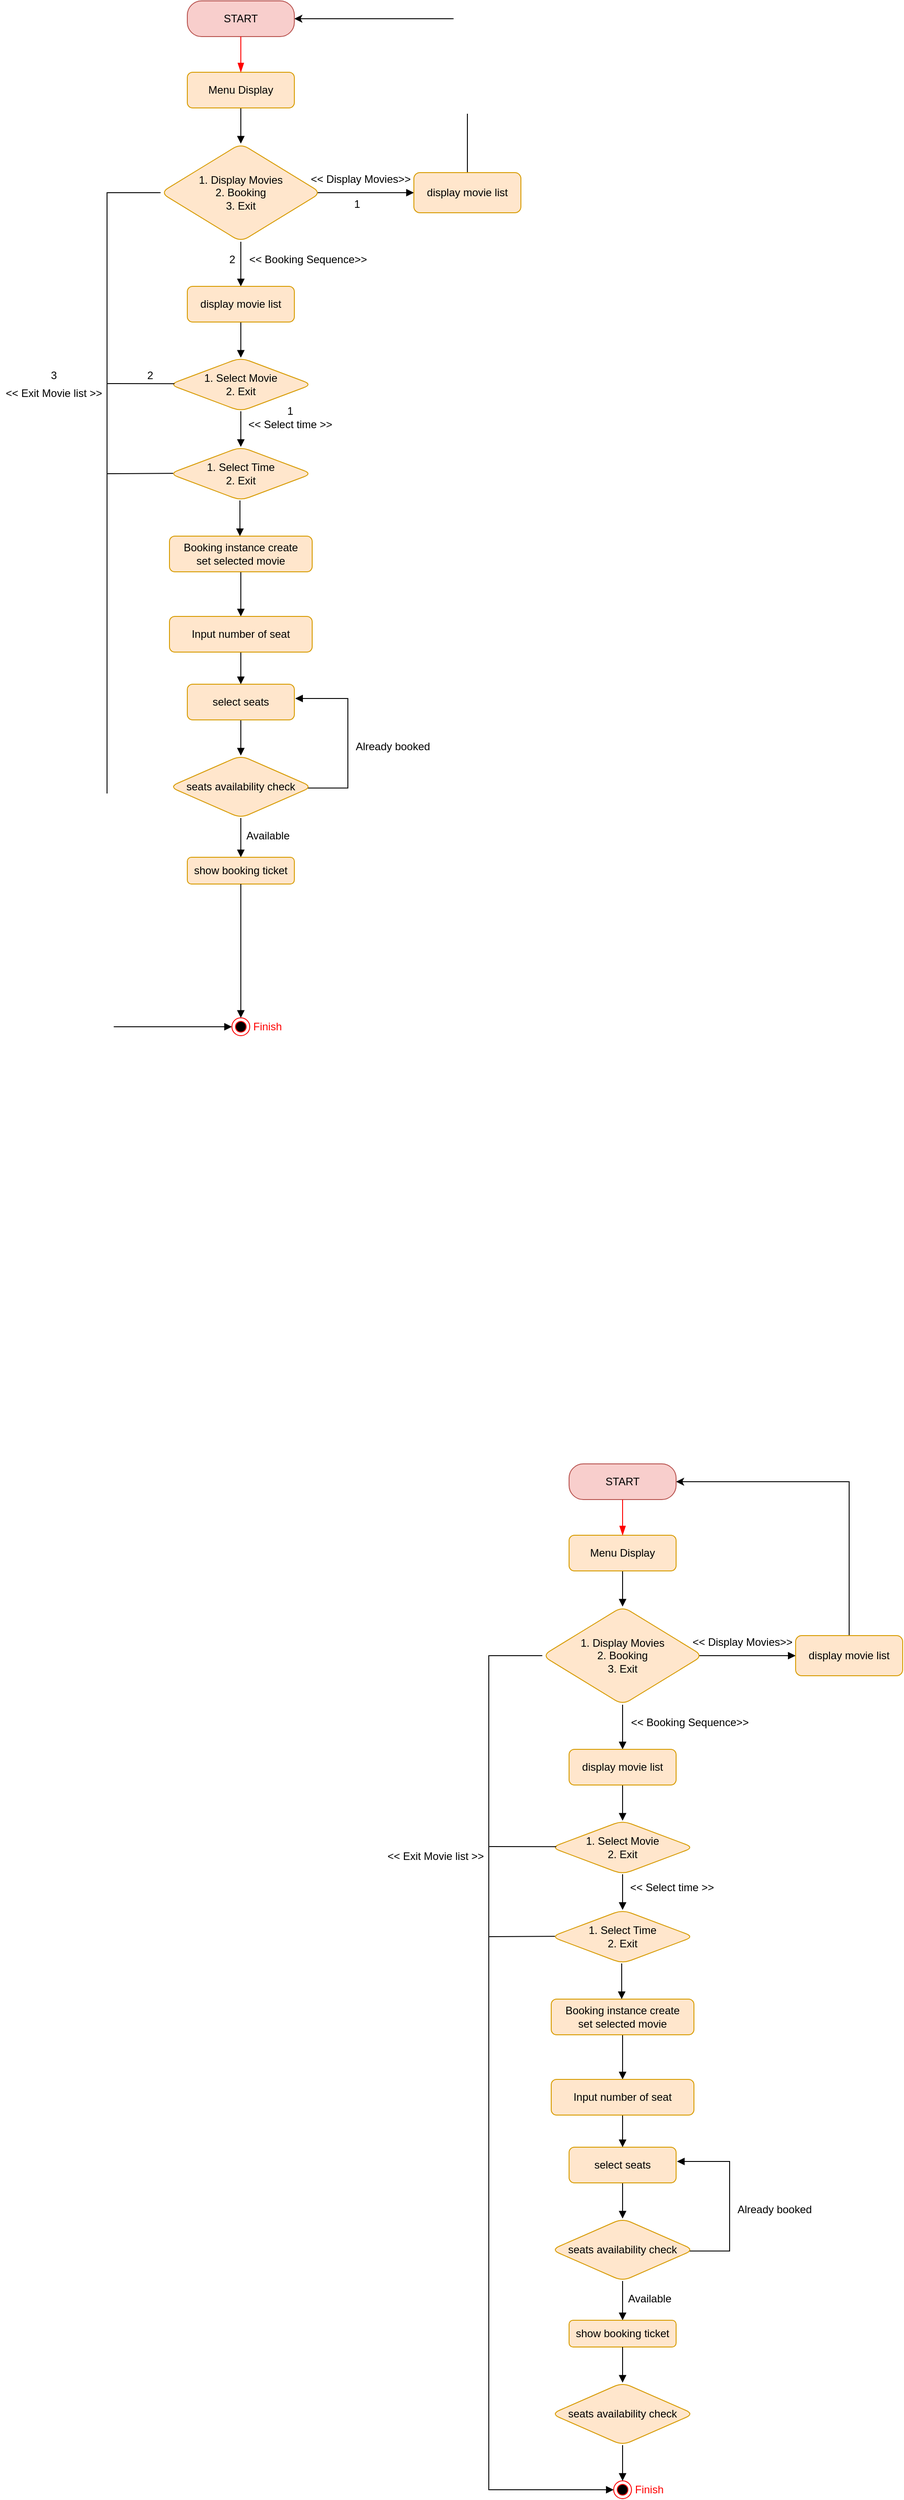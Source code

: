 <mxfile version="14.5.4" type="device"><diagram id="C5RBs43oDa-KdzZeNtuy" name="Page-1"><mxGraphModel dx="1666" dy="898" grid="1" gridSize="10" guides="1" tooltips="1" connect="1" arrows="1" fold="1" page="1" pageScale="1" pageWidth="827" pageHeight="1169" math="0" shadow="0"><root><mxCell id="WIyWlLk6GJQsqaUBKTNV-0"/><mxCell id="WIyWlLk6GJQsqaUBKTNV-1" parent="WIyWlLk6GJQsqaUBKTNV-0"/><mxCell id="U3DA3G5UchKtkNMIypQE-3" value="" style="edgeStyle=orthogonalEdgeStyle;rounded=0;orthogonalLoop=1;jettySize=auto;html=1;endArrow=block;endFill=1;" parent="WIyWlLk6GJQsqaUBKTNV-1" source="U3DA3G5UchKtkNMIypQE-0" target="U3DA3G5UchKtkNMIypQE-2" edge="1"><mxGeometry relative="1" as="geometry"/></mxCell><mxCell id="U3DA3G5UchKtkNMIypQE-0" value="Menu Display" style="rounded=1;whiteSpace=wrap;html=1;fontSize=12;glass=0;strokeWidth=1;shadow=0;fillColor=#ffe6cc;strokeColor=#d79b00;" parent="WIyWlLk6GJQsqaUBKTNV-1" vertex="1"><mxGeometry x="332" y="80" width="120" height="40" as="geometry"/></mxCell><mxCell id="U3DA3G5UchKtkNMIypQE-8" value="" style="edgeStyle=orthogonalEdgeStyle;rounded=0;orthogonalLoop=1;jettySize=auto;html=1;exitX=0.974;exitY=0.489;exitDx=0;exitDy=0;exitPerimeter=0;endArrow=block;endFill=1;" parent="WIyWlLk6GJQsqaUBKTNV-1" source="U3DA3G5UchKtkNMIypQE-2" target="U3DA3G5UchKtkNMIypQE-7" edge="1"><mxGeometry relative="1" as="geometry"><Array as="points"><mxPoint x="477" y="215"/></Array></mxGeometry></mxCell><mxCell id="U3DA3G5UchKtkNMIypQE-12" value="" style="edgeStyle=orthogonalEdgeStyle;rounded=0;orthogonalLoop=1;jettySize=auto;html=1;endArrow=block;endFill=1;" parent="WIyWlLk6GJQsqaUBKTNV-1" source="U3DA3G5UchKtkNMIypQE-2" target="U3DA3G5UchKtkNMIypQE-11" edge="1"><mxGeometry relative="1" as="geometry"/></mxCell><mxCell id="U3DA3G5UchKtkNMIypQE-18" value="" style="edgeStyle=orthogonalEdgeStyle;rounded=0;orthogonalLoop=1;jettySize=auto;html=1;entryX=0;entryY=0.5;entryDx=0;entryDy=0;endArrow=block;endFill=1;" parent="WIyWlLk6GJQsqaUBKTNV-1" source="U3DA3G5UchKtkNMIypQE-2" target="hKH0o7Udo-h21pj9CWlc-1" edge="1"><mxGeometry relative="1" as="geometry"><Array as="points"><mxPoint x="242" y="215"/><mxPoint x="242" y="1150"/></Array><mxPoint x="382" y="930" as="targetPoint"/></mxGeometry></mxCell><mxCell id="U3DA3G5UchKtkNMIypQE-2" value="1. Display Movies&lt;br&gt;2. Booking&lt;br&gt;3. Exit" style="rhombus;whiteSpace=wrap;html=1;rounded=1;shadow=0;strokeWidth=1;glass=0;fillColor=#ffe6cc;strokeColor=#d79b00;" parent="WIyWlLk6GJQsqaUBKTNV-1" vertex="1"><mxGeometry x="302" y="160" width="180" height="110" as="geometry"/></mxCell><mxCell id="U3DA3G5UchKtkNMIypQE-10" value="" style="edgeStyle=orthogonalEdgeStyle;rounded=0;orthogonalLoop=1;jettySize=auto;html=1;entryX=1;entryY=0.5;entryDx=0;entryDy=0;" parent="WIyWlLk6GJQsqaUBKTNV-1" source="U3DA3G5UchKtkNMIypQE-7" target="hKH0o7Udo-h21pj9CWlc-2" edge="1"><mxGeometry relative="1" as="geometry"><mxPoint x="452" y="-20.0" as="targetPoint"/><Array as="points"><mxPoint x="646" y="20"/></Array></mxGeometry></mxCell><mxCell id="U3DA3G5UchKtkNMIypQE-7" value="display movie list" style="whiteSpace=wrap;html=1;rounded=1;shadow=0;strokeWidth=1;glass=0;fillColor=#ffe6cc;strokeColor=#d79b00;" parent="WIyWlLk6GJQsqaUBKTNV-1" vertex="1"><mxGeometry x="586" y="192.5" width="120" height="45" as="geometry"/></mxCell><mxCell id="U3DA3G5UchKtkNMIypQE-20" value="" style="edgeStyle=orthogonalEdgeStyle;rounded=0;orthogonalLoop=1;jettySize=auto;html=1;endArrow=block;endFill=1;" parent="WIyWlLk6GJQsqaUBKTNV-1" source="U3DA3G5UchKtkNMIypQE-11" target="U3DA3G5UchKtkNMIypQE-19" edge="1"><mxGeometry relative="1" as="geometry"/></mxCell><mxCell id="U3DA3G5UchKtkNMIypQE-11" value="&lt;span&gt;display movie list&lt;/span&gt;" style="whiteSpace=wrap;html=1;rounded=1;shadow=0;strokeWidth=1;glass=0;fillColor=#ffe6cc;strokeColor=#d79b00;" parent="WIyWlLk6GJQsqaUBKTNV-1" vertex="1"><mxGeometry x="332" y="320" width="120" height="40" as="geometry"/></mxCell><mxCell id="U3DA3G5UchKtkNMIypQE-13" value="&amp;lt;&amp;lt; Display Movies&amp;gt;&amp;gt;" style="text;html=1;align=center;verticalAlign=middle;resizable=0;points=[];autosize=1;" parent="WIyWlLk6GJQsqaUBKTNV-1" vertex="1"><mxGeometry x="461" y="190" width="130" height="20" as="geometry"/></mxCell><mxCell id="U3DA3G5UchKtkNMIypQE-14" value="&amp;lt;&amp;lt; Booking Sequence&amp;gt;&amp;gt;" style="text;html=1;align=center;verticalAlign=middle;resizable=0;points=[];autosize=1;" parent="WIyWlLk6GJQsqaUBKTNV-1" vertex="1"><mxGeometry x="392" y="280" width="150" height="20" as="geometry"/></mxCell><mxCell id="U3DA3G5UchKtkNMIypQE-27" value="" style="edgeStyle=orthogonalEdgeStyle;rounded=0;orthogonalLoop=1;jettySize=auto;html=1;endArrow=block;endFill=1;" parent="WIyWlLk6GJQsqaUBKTNV-1" source="U3DA3G5UchKtkNMIypQE-19" edge="1"><mxGeometry relative="1" as="geometry"><mxPoint x="392" y="500" as="targetPoint"/><Array as="points"><mxPoint x="392" y="500"/><mxPoint x="392" y="500"/></Array></mxGeometry></mxCell><mxCell id="U3DA3G5UchKtkNMIypQE-19" value="1. Select Movie&lt;br&gt;2. Exit" style="rhombus;whiteSpace=wrap;html=1;rounded=1;shadow=0;strokeWidth=1;glass=0;fillColor=#ffe6cc;strokeColor=#d79b00;" parent="WIyWlLk6GJQsqaUBKTNV-1" vertex="1"><mxGeometry x="312" y="400" width="160" height="60" as="geometry"/></mxCell><mxCell id="U3DA3G5UchKtkNMIypQE-22" value="&amp;lt;&amp;lt; Exit Movie list &amp;gt;&amp;gt;" style="text;html=1;align=center;verticalAlign=middle;resizable=0;points=[];autosize=1;" parent="WIyWlLk6GJQsqaUBKTNV-1" vertex="1"><mxGeometry x="122" y="430" width="120" height="20" as="geometry"/></mxCell><mxCell id="U3DA3G5UchKtkNMIypQE-29" value="" style="edgeStyle=orthogonalEdgeStyle;rounded=0;orthogonalLoop=1;jettySize=auto;html=1;endArrow=block;endFill=1;exitX=0.5;exitY=1;exitDx=0;exitDy=0;" parent="WIyWlLk6GJQsqaUBKTNV-1" source="U3DA3G5UchKtkNMIypQE-26" edge="1"><mxGeometry relative="1" as="geometry"><mxPoint x="392" y="650" as="sourcePoint"/><mxPoint x="392" y="690" as="targetPoint"/><Array as="points"/></mxGeometry></mxCell><mxCell id="U3DA3G5UchKtkNMIypQE-26" value="Booking instance create&lt;br&gt;set selected movie" style="whiteSpace=wrap;html=1;rounded=1;shadow=0;strokeWidth=1;glass=0;fillColor=#ffe6cc;strokeColor=#d79b00;" parent="WIyWlLk6GJQsqaUBKTNV-1" vertex="1"><mxGeometry x="312" y="600" width="160" height="40" as="geometry"/></mxCell><mxCell id="U3DA3G5UchKtkNMIypQE-33" value="" style="edgeStyle=orthogonalEdgeStyle;rounded=0;orthogonalLoop=1;jettySize=auto;html=1;endArrow=block;endFill=1;" parent="WIyWlLk6GJQsqaUBKTNV-1" source="U3DA3G5UchKtkNMIypQE-28" target="U3DA3G5UchKtkNMIypQE-32" edge="1"><mxGeometry relative="1" as="geometry"><Array as="points"><mxPoint x="392" y="800"/><mxPoint x="392" y="800"/></Array></mxGeometry></mxCell><mxCell id="U3DA3G5UchKtkNMIypQE-28" value="select seats" style="whiteSpace=wrap;html=1;rounded=1;shadow=0;strokeWidth=1;glass=0;fillColor=#ffe6cc;strokeColor=#d79b00;" parent="WIyWlLk6GJQsqaUBKTNV-1" vertex="1"><mxGeometry x="332" y="766" width="120" height="40" as="geometry"/></mxCell><mxCell id="U3DA3G5UchKtkNMIypQE-37" value="" style="edgeStyle=orthogonalEdgeStyle;rounded=0;orthogonalLoop=1;jettySize=auto;html=1;endArrow=block;endFill=1;" parent="WIyWlLk6GJQsqaUBKTNV-1" source="U3DA3G5UchKtkNMIypQE-32" target="U3DA3G5UchKtkNMIypQE-36" edge="1"><mxGeometry relative="1" as="geometry"/></mxCell><mxCell id="U3DA3G5UchKtkNMIypQE-39" value="" style="edgeStyle=orthogonalEdgeStyle;rounded=0;orthogonalLoop=1;jettySize=auto;html=1;entryX=1.008;entryY=0.4;entryDx=0;entryDy=0;entryPerimeter=0;endArrow=block;endFill=1;exitX=0.95;exitY=0.52;exitDx=0;exitDy=0;exitPerimeter=0;" parent="WIyWlLk6GJQsqaUBKTNV-1" source="U3DA3G5UchKtkNMIypQE-32" target="U3DA3G5UchKtkNMIypQE-28" edge="1"><mxGeometry relative="1" as="geometry"><mxPoint x="572" y="861" as="targetPoint"/><Array as="points"><mxPoint x="512" y="882"/><mxPoint x="512" y="782"/></Array></mxGeometry></mxCell><mxCell id="U3DA3G5UchKtkNMIypQE-32" value="seats availability check" style="rhombus;whiteSpace=wrap;html=1;rounded=1;shadow=0;strokeWidth=1;glass=0;fillColor=#ffe6cc;strokeColor=#d79b00;" parent="WIyWlLk6GJQsqaUBKTNV-1" vertex="1"><mxGeometry x="312" y="846" width="160" height="70" as="geometry"/></mxCell><mxCell id="U3DA3G5UchKtkNMIypQE-36" value="show booking ticket" style="whiteSpace=wrap;html=1;rounded=1;shadow=0;strokeWidth=1;glass=0;fillColor=#ffe6cc;strokeColor=#d79b00;" parent="WIyWlLk6GJQsqaUBKTNV-1" vertex="1"><mxGeometry x="332" y="960" width="120" height="30" as="geometry"/></mxCell><mxCell id="U3DA3G5UchKtkNMIypQE-41" value="Available" style="text;html=1;align=center;verticalAlign=middle;resizable=0;points=[];autosize=1;" parent="WIyWlLk6GJQsqaUBKTNV-1" vertex="1"><mxGeometry x="392" y="926" width="60" height="20" as="geometry"/></mxCell><mxCell id="U3DA3G5UchKtkNMIypQE-42" value="&amp;lt;&amp;lt; Select time &amp;gt;&amp;gt;" style="text;html=1;align=center;verticalAlign=middle;resizable=0;points=[];autosize=1;" parent="WIyWlLk6GJQsqaUBKTNV-1" vertex="1"><mxGeometry x="392" y="465" width="110" height="20" as="geometry"/></mxCell><mxCell id="hKH0o7Udo-h21pj9CWlc-2" value="START" style="rounded=1;whiteSpace=wrap;html=1;arcSize=40;fillColor=#f8cecc;strokeColor=#b85450;" parent="WIyWlLk6GJQsqaUBKTNV-1" vertex="1"><mxGeometry x="332" width="120" height="40" as="geometry"/></mxCell><mxCell id="hKH0o7Udo-h21pj9CWlc-3" value="" style="edgeStyle=orthogonalEdgeStyle;html=1;verticalAlign=bottom;endArrow=blockThin;endSize=8;strokeColor=#ff0000;entryX=0.5;entryY=0;entryDx=0;entryDy=0;endFill=1;" parent="WIyWlLk6GJQsqaUBKTNV-1" source="hKH0o7Udo-h21pj9CWlc-2" target="U3DA3G5UchKtkNMIypQE-0" edge="1"><mxGeometry relative="1" as="geometry"><mxPoint x="312" y="40" as="targetPoint"/></mxGeometry></mxCell><mxCell id="hKH0o7Udo-h21pj9CWlc-4" value="Finish" style="text;html=1;strokeColor=none;fillColor=none;align=center;verticalAlign=middle;whiteSpace=wrap;rounded=0;fontColor=#FF0000;" parent="WIyWlLk6GJQsqaUBKTNV-1" vertex="1"><mxGeometry x="402" y="1145" width="40" height="10" as="geometry"/></mxCell><mxCell id="hKH0o7Udo-h21pj9CWlc-6" value="" style="endArrow=none;html=1;entryX=0.035;entryY=0.486;entryDx=0;entryDy=0;entryPerimeter=0;" parent="WIyWlLk6GJQsqaUBKTNV-1" target="U3DA3G5UchKtkNMIypQE-19" edge="1"><mxGeometry width="50" height="50" relative="1" as="geometry"><mxPoint x="242" y="429" as="sourcePoint"/><mxPoint x="322" y="410" as="targetPoint"/></mxGeometry></mxCell><mxCell id="hKH0o7Udo-h21pj9CWlc-9" value="1. Select Time&lt;br&gt;2. Exit" style="rhombus;whiteSpace=wrap;html=1;rounded=1;shadow=0;strokeWidth=1;glass=0;fillColor=#ffe6cc;strokeColor=#d79b00;" parent="WIyWlLk6GJQsqaUBKTNV-1" vertex="1"><mxGeometry x="312" y="500" width="160" height="60" as="geometry"/></mxCell><mxCell id="hKH0o7Udo-h21pj9CWlc-10" value="" style="endArrow=none;html=1;entryX=0.026;entryY=0.493;entryDx=0;entryDy=0;entryPerimeter=0;" parent="WIyWlLk6GJQsqaUBKTNV-1" target="hKH0o7Udo-h21pj9CWlc-9" edge="1"><mxGeometry width="50" height="50" relative="1" as="geometry"><mxPoint x="242" y="530" as="sourcePoint"/><mxPoint x="412" y="560" as="targetPoint"/></mxGeometry></mxCell><mxCell id="hKH0o7Udo-h21pj9CWlc-11" value="" style="edgeStyle=orthogonalEdgeStyle;rounded=0;orthogonalLoop=1;jettySize=auto;html=1;endArrow=block;endFill=1;" parent="WIyWlLk6GJQsqaUBKTNV-1" edge="1"><mxGeometry relative="1" as="geometry"><mxPoint x="391" y="560" as="sourcePoint"/><mxPoint x="391" y="600" as="targetPoint"/><Array as="points"><mxPoint x="391" y="600"/><mxPoint x="391" y="600"/></Array></mxGeometry></mxCell><mxCell id="hKH0o7Udo-h21pj9CWlc-14" value="" style="edgeStyle=orthogonalEdgeStyle;rounded=0;orthogonalLoop=1;jettySize=auto;html=1;endArrow=block;endFill=1;" parent="WIyWlLk6GJQsqaUBKTNV-1" edge="1"><mxGeometry relative="1" as="geometry"><mxPoint x="392" y="706" as="sourcePoint"/><mxPoint x="392" y="766" as="targetPoint"/><Array as="points"><mxPoint x="392" y="756"/><mxPoint x="392" y="756"/></Array></mxGeometry></mxCell><mxCell id="hKH0o7Udo-h21pj9CWlc-16" value="Input number of seat" style="whiteSpace=wrap;html=1;rounded=1;shadow=0;strokeWidth=1;glass=0;fillColor=#ffe6cc;strokeColor=#d79b00;" parent="WIyWlLk6GJQsqaUBKTNV-1" vertex="1"><mxGeometry x="312" y="690" width="160" height="40" as="geometry"/></mxCell><mxCell id="hKH0o7Udo-h21pj9CWlc-20" value="" style="edgeStyle=orthogonalEdgeStyle;rounded=0;orthogonalLoop=1;jettySize=auto;html=1;endArrow=block;endFill=1;exitX=0.5;exitY=1;exitDx=0;exitDy=0;entryX=0.5;entryY=0;entryDx=0;entryDy=0;" parent="WIyWlLk6GJQsqaUBKTNV-1" source="U3DA3G5UchKtkNMIypQE-36" edge="1" target="hKH0o7Udo-h21pj9CWlc-1"><mxGeometry relative="1" as="geometry"><mxPoint x="402" y="926" as="sourcePoint"/><mxPoint x="670" y="820" as="targetPoint"/><Array as="points"/></mxGeometry></mxCell><mxCell id="hKH0o7Udo-h21pj9CWlc-23" value="Already booked" style="text;html=1;align=center;verticalAlign=middle;resizable=0;points=[];autosize=1;" parent="WIyWlLk6GJQsqaUBKTNV-1" vertex="1"><mxGeometry x="512" y="826" width="100" height="20" as="geometry"/></mxCell><mxCell id="hKH0o7Udo-h21pj9CWlc-1" value="" style="ellipse;html=1;shape=endState;fillColor=#000000;strokeColor=#ff0000;" parent="WIyWlLk6GJQsqaUBKTNV-1" vertex="1"><mxGeometry x="382" y="1140" width="20" height="20" as="geometry"/></mxCell><mxCell id="hKH0o7Udo-h21pj9CWlc-80" value="" style="edgeStyle=orthogonalEdgeStyle;rounded=0;orthogonalLoop=1;jettySize=auto;html=1;endArrow=block;endFill=1;" parent="WIyWlLk6GJQsqaUBKTNV-1" source="hKH0o7Udo-h21pj9CWlc-81" target="hKH0o7Udo-h21pj9CWlc-85" edge="1"><mxGeometry relative="1" as="geometry"/></mxCell><mxCell id="hKH0o7Udo-h21pj9CWlc-81" value="Menu Display" style="rounded=1;whiteSpace=wrap;html=1;fontSize=12;glass=0;strokeWidth=1;shadow=0;fillColor=#ffe6cc;strokeColor=#d79b00;" parent="WIyWlLk6GJQsqaUBKTNV-1" vertex="1"><mxGeometry x="760" y="1720" width="120" height="40" as="geometry"/></mxCell><mxCell id="hKH0o7Udo-h21pj9CWlc-82" value="" style="edgeStyle=orthogonalEdgeStyle;rounded=0;orthogonalLoop=1;jettySize=auto;html=1;exitX=0.974;exitY=0.489;exitDx=0;exitDy=0;exitPerimeter=0;endArrow=block;endFill=1;" parent="WIyWlLk6GJQsqaUBKTNV-1" source="hKH0o7Udo-h21pj9CWlc-85" target="hKH0o7Udo-h21pj9CWlc-87" edge="1"><mxGeometry relative="1" as="geometry"><Array as="points"><mxPoint x="905" y="1855"/></Array></mxGeometry></mxCell><mxCell id="hKH0o7Udo-h21pj9CWlc-83" value="" style="edgeStyle=orthogonalEdgeStyle;rounded=0;orthogonalLoop=1;jettySize=auto;html=1;endArrow=block;endFill=1;" parent="WIyWlLk6GJQsqaUBKTNV-1" source="hKH0o7Udo-h21pj9CWlc-85" target="hKH0o7Udo-h21pj9CWlc-89" edge="1"><mxGeometry relative="1" as="geometry"/></mxCell><mxCell id="hKH0o7Udo-h21pj9CWlc-84" value="" style="edgeStyle=orthogonalEdgeStyle;rounded=0;orthogonalLoop=1;jettySize=auto;html=1;entryX=0;entryY=0.5;entryDx=0;entryDy=0;endArrow=block;endFill=1;" parent="WIyWlLk6GJQsqaUBKTNV-1" source="hKH0o7Udo-h21pj9CWlc-85" target="hKH0o7Udo-h21pj9CWlc-117" edge="1"><mxGeometry relative="1" as="geometry"><Array as="points"><mxPoint x="670" y="1855"/><mxPoint x="670" y="2790"/></Array><mxPoint x="810" y="2570" as="targetPoint"/></mxGeometry></mxCell><mxCell id="hKH0o7Udo-h21pj9CWlc-85" value="1. Display Movies&lt;br&gt;2. Booking&lt;br&gt;3. Exit" style="rhombus;whiteSpace=wrap;html=1;rounded=1;shadow=0;strokeWidth=1;glass=0;fillColor=#ffe6cc;strokeColor=#d79b00;" parent="WIyWlLk6GJQsqaUBKTNV-1" vertex="1"><mxGeometry x="730" y="1800" width="180" height="110" as="geometry"/></mxCell><mxCell id="hKH0o7Udo-h21pj9CWlc-86" value="" style="edgeStyle=orthogonalEdgeStyle;rounded=0;orthogonalLoop=1;jettySize=auto;html=1;entryX=1;entryY=0.5;entryDx=0;entryDy=0;" parent="WIyWlLk6GJQsqaUBKTNV-1" source="hKH0o7Udo-h21pj9CWlc-87" target="hKH0o7Udo-h21pj9CWlc-105" edge="1"><mxGeometry relative="1" as="geometry"><mxPoint x="880" y="1620" as="targetPoint"/><Array as="points"><mxPoint x="1074" y="1660"/></Array></mxGeometry></mxCell><mxCell id="hKH0o7Udo-h21pj9CWlc-87" value="display movie list" style="whiteSpace=wrap;html=1;rounded=1;shadow=0;strokeWidth=1;glass=0;fillColor=#ffe6cc;strokeColor=#d79b00;" parent="WIyWlLk6GJQsqaUBKTNV-1" vertex="1"><mxGeometry x="1014" y="1832.5" width="120" height="45" as="geometry"/></mxCell><mxCell id="hKH0o7Udo-h21pj9CWlc-88" value="" style="edgeStyle=orthogonalEdgeStyle;rounded=0;orthogonalLoop=1;jettySize=auto;html=1;endArrow=block;endFill=1;" parent="WIyWlLk6GJQsqaUBKTNV-1" source="hKH0o7Udo-h21pj9CWlc-89" target="hKH0o7Udo-h21pj9CWlc-93" edge="1"><mxGeometry relative="1" as="geometry"/></mxCell><mxCell id="hKH0o7Udo-h21pj9CWlc-89" value="&lt;span&gt;display movie list&lt;/span&gt;" style="whiteSpace=wrap;html=1;rounded=1;shadow=0;strokeWidth=1;glass=0;fillColor=#ffe6cc;strokeColor=#d79b00;" parent="WIyWlLk6GJQsqaUBKTNV-1" vertex="1"><mxGeometry x="760" y="1960" width="120" height="40" as="geometry"/></mxCell><mxCell id="hKH0o7Udo-h21pj9CWlc-90" value="&amp;lt;&amp;lt; Display Movies&amp;gt;&amp;gt;" style="text;html=1;align=center;verticalAlign=middle;resizable=0;points=[];autosize=1;" parent="WIyWlLk6GJQsqaUBKTNV-1" vertex="1"><mxGeometry x="889" y="1830" width="130" height="20" as="geometry"/></mxCell><mxCell id="hKH0o7Udo-h21pj9CWlc-91" value="&amp;lt;&amp;lt; Booking Sequence&amp;gt;&amp;gt;" style="text;html=1;align=center;verticalAlign=middle;resizable=0;points=[];autosize=1;" parent="WIyWlLk6GJQsqaUBKTNV-1" vertex="1"><mxGeometry x="820" y="1920" width="150" height="20" as="geometry"/></mxCell><mxCell id="hKH0o7Udo-h21pj9CWlc-92" value="" style="edgeStyle=orthogonalEdgeStyle;rounded=0;orthogonalLoop=1;jettySize=auto;html=1;endArrow=block;endFill=1;" parent="WIyWlLk6GJQsqaUBKTNV-1" source="hKH0o7Udo-h21pj9CWlc-93" edge="1"><mxGeometry relative="1" as="geometry"><mxPoint x="820" y="2140" as="targetPoint"/><Array as="points"><mxPoint x="820" y="2140"/><mxPoint x="820" y="2140"/></Array></mxGeometry></mxCell><mxCell id="hKH0o7Udo-h21pj9CWlc-93" value="1. Select Movie&lt;br&gt;2. Exit" style="rhombus;whiteSpace=wrap;html=1;rounded=1;shadow=0;strokeWidth=1;glass=0;fillColor=#ffe6cc;strokeColor=#d79b00;" parent="WIyWlLk6GJQsqaUBKTNV-1" vertex="1"><mxGeometry x="740" y="2040" width="160" height="60" as="geometry"/></mxCell><mxCell id="hKH0o7Udo-h21pj9CWlc-94" value="&amp;lt;&amp;lt; Exit Movie list &amp;gt;&amp;gt;" style="text;html=1;align=center;verticalAlign=middle;resizable=0;points=[];autosize=1;" parent="WIyWlLk6GJQsqaUBKTNV-1" vertex="1"><mxGeometry x="550" y="2070" width="120" height="20" as="geometry"/></mxCell><mxCell id="hKH0o7Udo-h21pj9CWlc-95" value="" style="edgeStyle=orthogonalEdgeStyle;rounded=0;orthogonalLoop=1;jettySize=auto;html=1;endArrow=block;endFill=1;exitX=0.5;exitY=1;exitDx=0;exitDy=0;" parent="WIyWlLk6GJQsqaUBKTNV-1" source="hKH0o7Udo-h21pj9CWlc-96" edge="1"><mxGeometry relative="1" as="geometry"><mxPoint x="820" y="2290" as="sourcePoint"/><mxPoint x="820" y="2330" as="targetPoint"/><Array as="points"/></mxGeometry></mxCell><mxCell id="hKH0o7Udo-h21pj9CWlc-96" value="Booking instance create&lt;br&gt;set selected movie" style="whiteSpace=wrap;html=1;rounded=1;shadow=0;strokeWidth=1;glass=0;fillColor=#ffe6cc;strokeColor=#d79b00;" parent="WIyWlLk6GJQsqaUBKTNV-1" vertex="1"><mxGeometry x="740" y="2240" width="160" height="40" as="geometry"/></mxCell><mxCell id="hKH0o7Udo-h21pj9CWlc-97" value="" style="edgeStyle=orthogonalEdgeStyle;rounded=0;orthogonalLoop=1;jettySize=auto;html=1;endArrow=block;endFill=1;" parent="WIyWlLk6GJQsqaUBKTNV-1" source="hKH0o7Udo-h21pj9CWlc-98" target="hKH0o7Udo-h21pj9CWlc-101" edge="1"><mxGeometry relative="1" as="geometry"><Array as="points"><mxPoint x="820" y="2440"/><mxPoint x="820" y="2440"/></Array></mxGeometry></mxCell><mxCell id="hKH0o7Udo-h21pj9CWlc-98" value="select seats" style="whiteSpace=wrap;html=1;rounded=1;shadow=0;strokeWidth=1;glass=0;fillColor=#ffe6cc;strokeColor=#d79b00;" parent="WIyWlLk6GJQsqaUBKTNV-1" vertex="1"><mxGeometry x="760" y="2406" width="120" height="40" as="geometry"/></mxCell><mxCell id="hKH0o7Udo-h21pj9CWlc-99" value="" style="edgeStyle=orthogonalEdgeStyle;rounded=0;orthogonalLoop=1;jettySize=auto;html=1;endArrow=block;endFill=1;" parent="WIyWlLk6GJQsqaUBKTNV-1" source="hKH0o7Udo-h21pj9CWlc-101" target="hKH0o7Udo-h21pj9CWlc-102" edge="1"><mxGeometry relative="1" as="geometry"/></mxCell><mxCell id="hKH0o7Udo-h21pj9CWlc-100" value="" style="edgeStyle=orthogonalEdgeStyle;rounded=0;orthogonalLoop=1;jettySize=auto;html=1;entryX=1.008;entryY=0.4;entryDx=0;entryDy=0;entryPerimeter=0;endArrow=block;endFill=1;exitX=0.95;exitY=0.52;exitDx=0;exitDy=0;exitPerimeter=0;" parent="WIyWlLk6GJQsqaUBKTNV-1" source="hKH0o7Udo-h21pj9CWlc-101" target="hKH0o7Udo-h21pj9CWlc-98" edge="1"><mxGeometry relative="1" as="geometry"><mxPoint x="1000" y="2501" as="targetPoint"/><Array as="points"><mxPoint x="940" y="2522"/><mxPoint x="940" y="2422"/></Array></mxGeometry></mxCell><mxCell id="hKH0o7Udo-h21pj9CWlc-101" value="seats availability check" style="rhombus;whiteSpace=wrap;html=1;rounded=1;shadow=0;strokeWidth=1;glass=0;fillColor=#ffe6cc;strokeColor=#d79b00;" parent="WIyWlLk6GJQsqaUBKTNV-1" vertex="1"><mxGeometry x="740" y="2486" width="160" height="70" as="geometry"/></mxCell><mxCell id="hKH0o7Udo-h21pj9CWlc-102" value="show booking ticket" style="whiteSpace=wrap;html=1;rounded=1;shadow=0;strokeWidth=1;glass=0;fillColor=#ffe6cc;strokeColor=#d79b00;" parent="WIyWlLk6GJQsqaUBKTNV-1" vertex="1"><mxGeometry x="760" y="2600" width="120" height="30" as="geometry"/></mxCell><mxCell id="hKH0o7Udo-h21pj9CWlc-103" value="Available" style="text;html=1;align=center;verticalAlign=middle;resizable=0;points=[];autosize=1;" parent="WIyWlLk6GJQsqaUBKTNV-1" vertex="1"><mxGeometry x="820" y="2566" width="60" height="20" as="geometry"/></mxCell><mxCell id="hKH0o7Udo-h21pj9CWlc-104" value="&amp;lt;&amp;lt; Select time &amp;gt;&amp;gt;" style="text;html=1;align=center;verticalAlign=middle;resizable=0;points=[];autosize=1;" parent="WIyWlLk6GJQsqaUBKTNV-1" vertex="1"><mxGeometry x="820" y="2105" width="110" height="20" as="geometry"/></mxCell><mxCell id="hKH0o7Udo-h21pj9CWlc-105" value="START" style="rounded=1;whiteSpace=wrap;html=1;arcSize=40;fillColor=#f8cecc;strokeColor=#b85450;" parent="WIyWlLk6GJQsqaUBKTNV-1" vertex="1"><mxGeometry x="760" y="1640" width="120" height="40" as="geometry"/></mxCell><mxCell id="hKH0o7Udo-h21pj9CWlc-106" value="" style="edgeStyle=orthogonalEdgeStyle;html=1;verticalAlign=bottom;endArrow=blockThin;endSize=8;strokeColor=#ff0000;entryX=0.5;entryY=0;entryDx=0;entryDy=0;endFill=1;" parent="WIyWlLk6GJQsqaUBKTNV-1" source="hKH0o7Udo-h21pj9CWlc-105" target="hKH0o7Udo-h21pj9CWlc-81" edge="1"><mxGeometry relative="1" as="geometry"><mxPoint x="740" y="1680" as="targetPoint"/></mxGeometry></mxCell><mxCell id="hKH0o7Udo-h21pj9CWlc-107" value="Finish" style="text;html=1;strokeColor=none;fillColor=none;align=center;verticalAlign=middle;whiteSpace=wrap;rounded=0;fontColor=#FF0000;" parent="WIyWlLk6GJQsqaUBKTNV-1" vertex="1"><mxGeometry x="830" y="2785" width="40" height="10" as="geometry"/></mxCell><mxCell id="hKH0o7Udo-h21pj9CWlc-108" value="" style="endArrow=none;html=1;entryX=0.035;entryY=0.486;entryDx=0;entryDy=0;entryPerimeter=0;" parent="WIyWlLk6GJQsqaUBKTNV-1" target="hKH0o7Udo-h21pj9CWlc-93" edge="1"><mxGeometry width="50" height="50" relative="1" as="geometry"><mxPoint x="670" y="2069" as="sourcePoint"/><mxPoint x="750" y="2050" as="targetPoint"/></mxGeometry></mxCell><mxCell id="hKH0o7Udo-h21pj9CWlc-109" value="1. Select Time&lt;br&gt;2. Exit" style="rhombus;whiteSpace=wrap;html=1;rounded=1;shadow=0;strokeWidth=1;glass=0;fillColor=#ffe6cc;strokeColor=#d79b00;" parent="WIyWlLk6GJQsqaUBKTNV-1" vertex="1"><mxGeometry x="740" y="2140" width="160" height="60" as="geometry"/></mxCell><mxCell id="hKH0o7Udo-h21pj9CWlc-110" value="" style="endArrow=none;html=1;entryX=0.026;entryY=0.493;entryDx=0;entryDy=0;entryPerimeter=0;" parent="WIyWlLk6GJQsqaUBKTNV-1" target="hKH0o7Udo-h21pj9CWlc-109" edge="1"><mxGeometry width="50" height="50" relative="1" as="geometry"><mxPoint x="670" y="2170" as="sourcePoint"/><mxPoint x="840" y="2200" as="targetPoint"/></mxGeometry></mxCell><mxCell id="hKH0o7Udo-h21pj9CWlc-111" value="" style="edgeStyle=orthogonalEdgeStyle;rounded=0;orthogonalLoop=1;jettySize=auto;html=1;endArrow=block;endFill=1;" parent="WIyWlLk6GJQsqaUBKTNV-1" edge="1"><mxGeometry relative="1" as="geometry"><mxPoint x="819" y="2200" as="sourcePoint"/><mxPoint x="819" y="2240" as="targetPoint"/><Array as="points"><mxPoint x="819" y="2240"/><mxPoint x="819" y="2240"/></Array></mxGeometry></mxCell><mxCell id="hKH0o7Udo-h21pj9CWlc-112" value="" style="edgeStyle=orthogonalEdgeStyle;rounded=0;orthogonalLoop=1;jettySize=auto;html=1;endArrow=block;endFill=1;" parent="WIyWlLk6GJQsqaUBKTNV-1" edge="1"><mxGeometry relative="1" as="geometry"><mxPoint x="820" y="2346" as="sourcePoint"/><mxPoint x="820" y="2406" as="targetPoint"/><Array as="points"><mxPoint x="820" y="2396"/><mxPoint x="820" y="2396"/></Array></mxGeometry></mxCell><mxCell id="hKH0o7Udo-h21pj9CWlc-113" value="Input number of seat" style="whiteSpace=wrap;html=1;rounded=1;shadow=0;strokeWidth=1;glass=0;fillColor=#ffe6cc;strokeColor=#d79b00;" parent="WIyWlLk6GJQsqaUBKTNV-1" vertex="1"><mxGeometry x="740" y="2330" width="160" height="40" as="geometry"/></mxCell><mxCell id="hKH0o7Udo-h21pj9CWlc-114" value="" style="edgeStyle=orthogonalEdgeStyle;rounded=0;orthogonalLoop=1;jettySize=auto;html=1;endArrow=block;endFill=1;exitX=0.5;exitY=1;exitDx=0;exitDy=0;" parent="WIyWlLk6GJQsqaUBKTNV-1" source="hKH0o7Udo-h21pj9CWlc-102" edge="1"><mxGeometry relative="1" as="geometry"><mxPoint x="830" y="2566" as="sourcePoint"/><mxPoint x="820" y="2670" as="targetPoint"/><Array as="points"><mxPoint x="820" y="2636"/></Array></mxGeometry></mxCell><mxCell id="hKH0o7Udo-h21pj9CWlc-115" value="seats availability check" style="rhombus;whiteSpace=wrap;html=1;rounded=1;shadow=0;strokeWidth=1;glass=0;fillColor=#ffe6cc;strokeColor=#d79b00;" parent="WIyWlLk6GJQsqaUBKTNV-1" vertex="1"><mxGeometry x="740" y="2670" width="160" height="70" as="geometry"/></mxCell><mxCell id="hKH0o7Udo-h21pj9CWlc-116" value="Already booked" style="text;html=1;align=center;verticalAlign=middle;resizable=0;points=[];autosize=1;" parent="WIyWlLk6GJQsqaUBKTNV-1" vertex="1"><mxGeometry x="940" y="2466" width="100" height="20" as="geometry"/></mxCell><mxCell id="hKH0o7Udo-h21pj9CWlc-117" value="" style="ellipse;html=1;shape=endState;fillColor=#000000;strokeColor=#ff0000;" parent="WIyWlLk6GJQsqaUBKTNV-1" vertex="1"><mxGeometry x="810" y="2780" width="20" height="20" as="geometry"/></mxCell><mxCell id="hKH0o7Udo-h21pj9CWlc-118" value="" style="edgeStyle=orthogonalEdgeStyle;rounded=0;orthogonalLoop=1;jettySize=auto;html=1;endArrow=block;endFill=1;" parent="WIyWlLk6GJQsqaUBKTNV-1" source="hKH0o7Udo-h21pj9CWlc-115" target="hKH0o7Udo-h21pj9CWlc-117" edge="1"><mxGeometry relative="1" as="geometry"><mxPoint x="820" y="2806" as="targetPoint"/><mxPoint x="820" y="2740" as="sourcePoint"/><Array as="points"/></mxGeometry></mxCell><mxCell id="jszSJrvHYdHJZdfnhJy8-0" value="1" style="text;html=1;align=center;verticalAlign=middle;resizable=0;points=[];autosize=1;" vertex="1" parent="WIyWlLk6GJQsqaUBKTNV-1"><mxGeometry x="512" y="217.5" width="20" height="20" as="geometry"/></mxCell><mxCell id="jszSJrvHYdHJZdfnhJy8-1" value="2" style="text;html=1;align=center;verticalAlign=middle;resizable=0;points=[];autosize=1;" vertex="1" parent="WIyWlLk6GJQsqaUBKTNV-1"><mxGeometry x="372" y="280" width="20" height="20" as="geometry"/></mxCell><mxCell id="jszSJrvHYdHJZdfnhJy8-2" value="3" style="text;html=1;align=center;verticalAlign=middle;resizable=0;points=[];autosize=1;" vertex="1" parent="WIyWlLk6GJQsqaUBKTNV-1"><mxGeometry x="172" y="410" width="20" height="20" as="geometry"/></mxCell><mxCell id="jszSJrvHYdHJZdfnhJy8-3" value="2" style="text;html=1;align=center;verticalAlign=middle;resizable=0;points=[];autosize=1;" vertex="1" parent="WIyWlLk6GJQsqaUBKTNV-1"><mxGeometry x="280" y="410" width="20" height="20" as="geometry"/></mxCell><mxCell id="jszSJrvHYdHJZdfnhJy8-4" value="1" style="text;html=1;align=center;verticalAlign=middle;resizable=0;points=[];autosize=1;" vertex="1" parent="WIyWlLk6GJQsqaUBKTNV-1"><mxGeometry x="437" y="450" width="20" height="20" as="geometry"/></mxCell></root></mxGraphModel></diagram></mxfile>